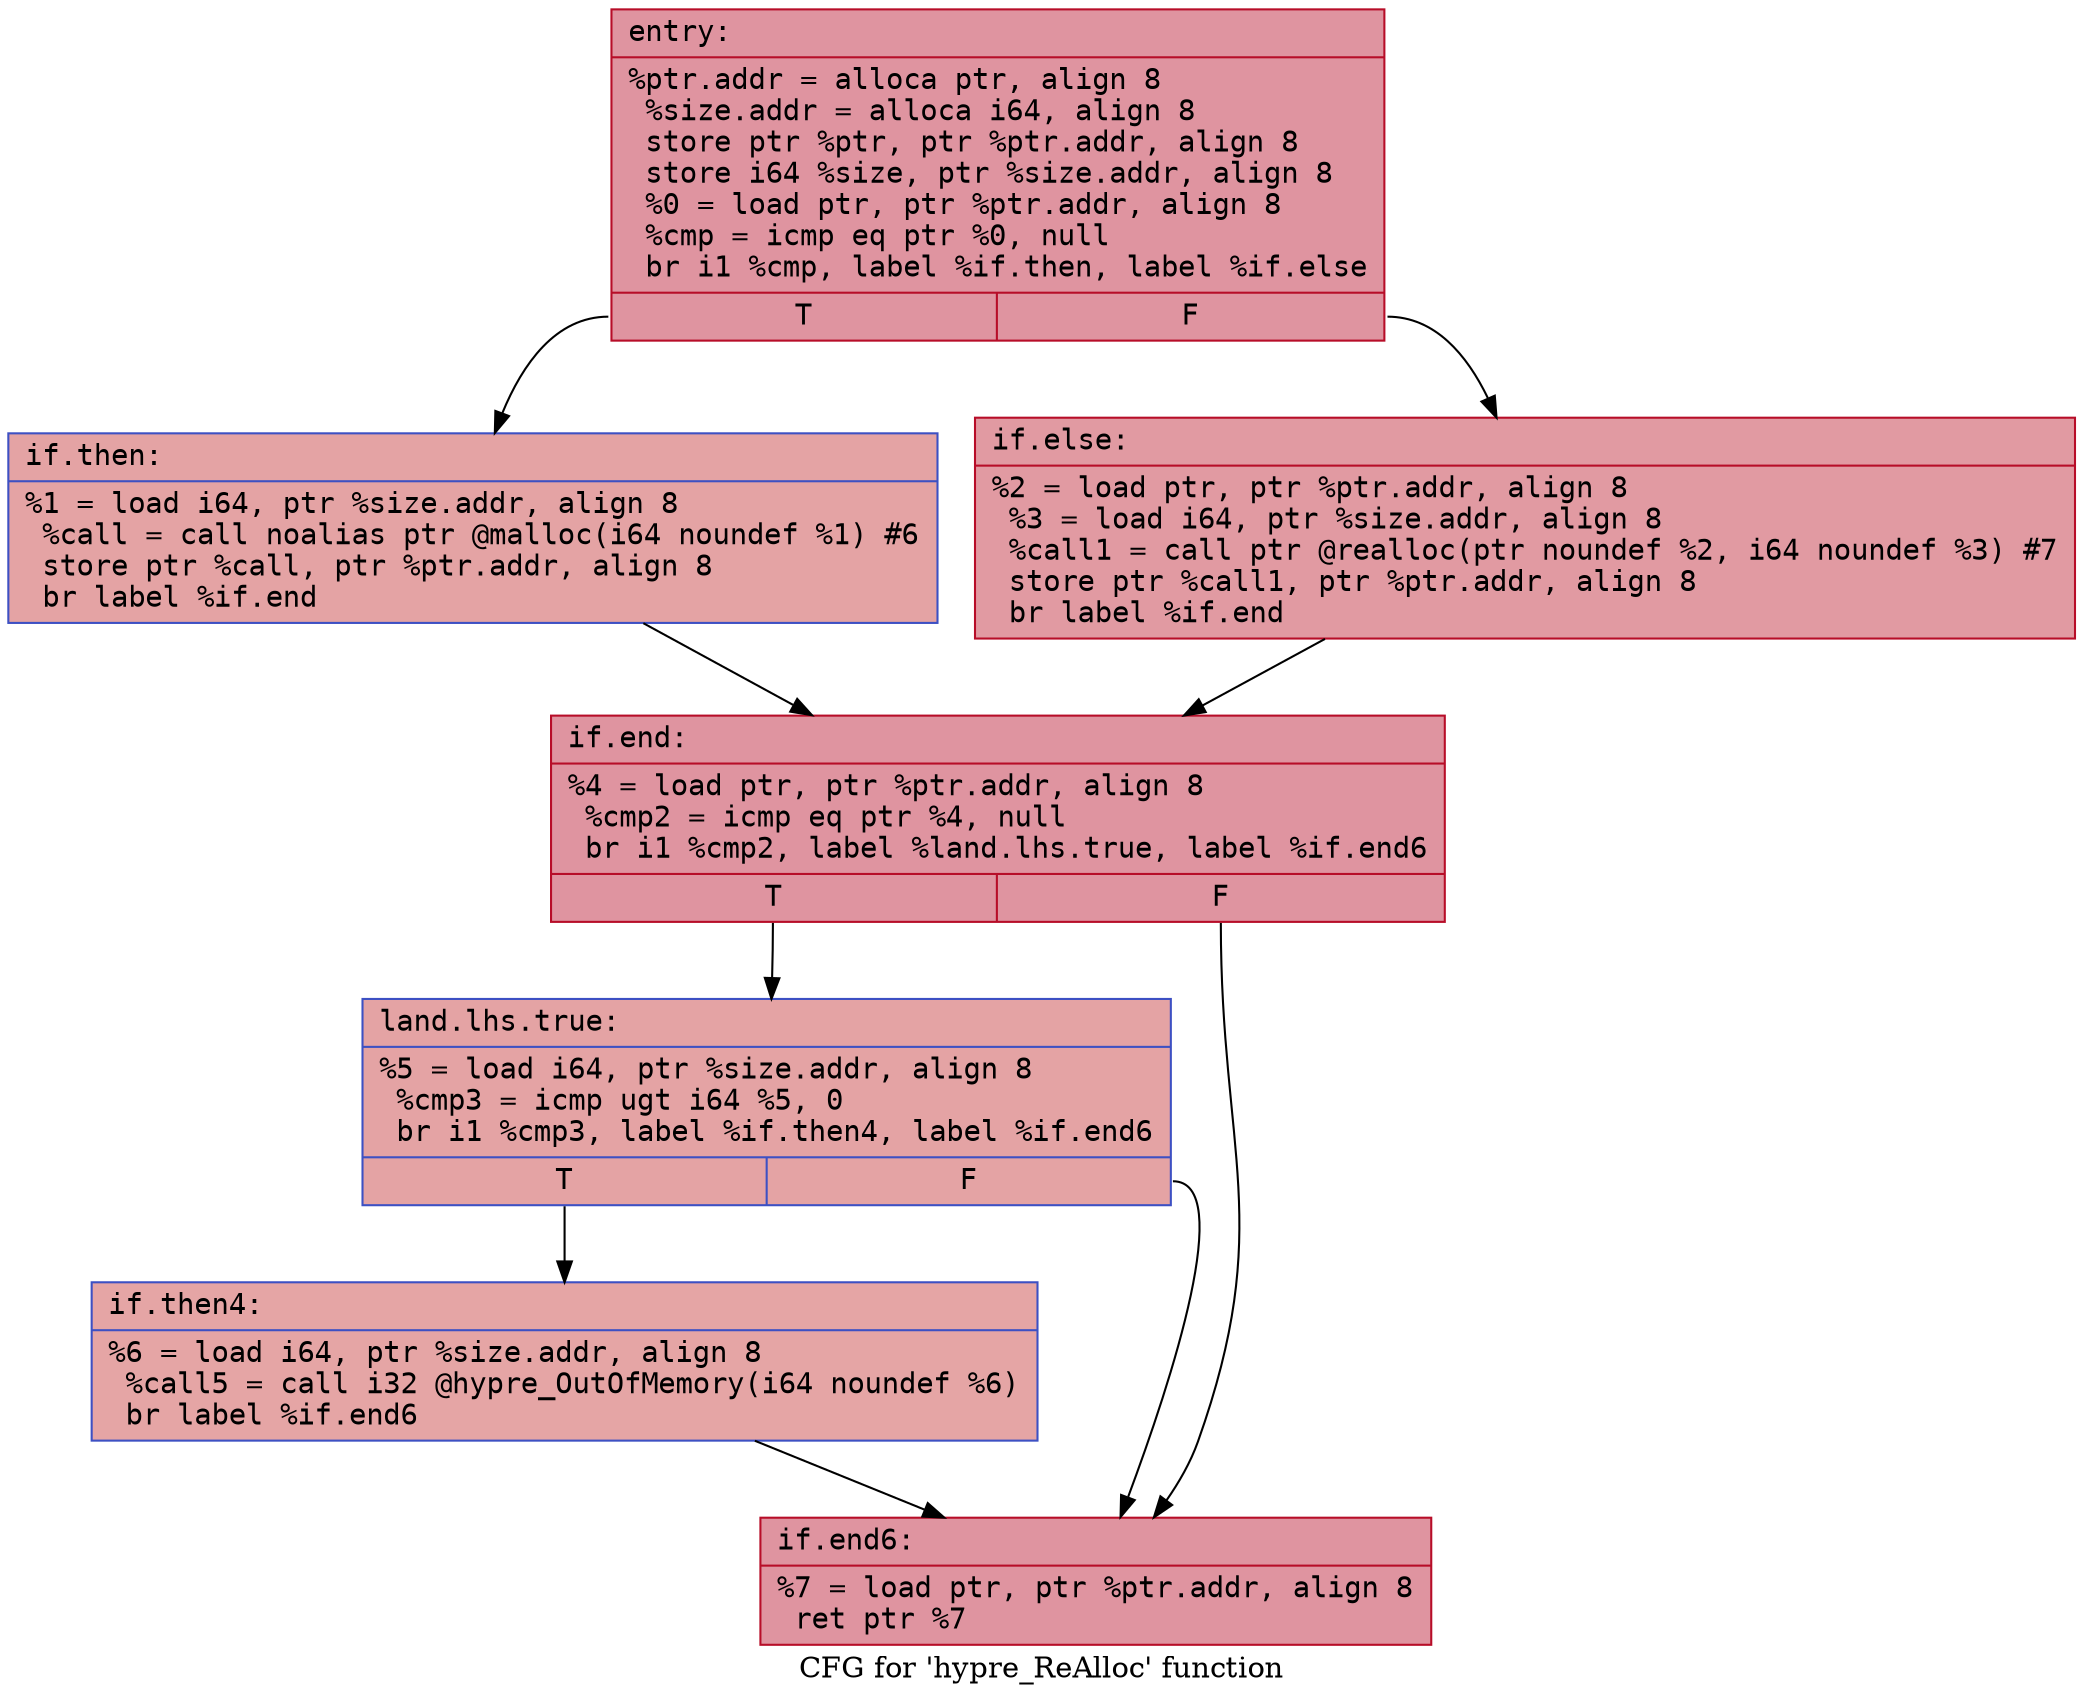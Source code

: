 digraph "CFG for 'hypre_ReAlloc' function" {
	label="CFG for 'hypre_ReAlloc' function";

	Node0x55fce37c3660 [shape=record,color="#b70d28ff", style=filled, fillcolor="#b70d2870" fontname="Courier",label="{entry:\l|  %ptr.addr = alloca ptr, align 8\l  %size.addr = alloca i64, align 8\l  store ptr %ptr, ptr %ptr.addr, align 8\l  store i64 %size, ptr %size.addr, align 8\l  %0 = load ptr, ptr %ptr.addr, align 8\l  %cmp = icmp eq ptr %0, null\l  br i1 %cmp, label %if.then, label %if.else\l|{<s0>T|<s1>F}}"];
	Node0x55fce37c3660:s0 -> Node0x55fce37c39e0[tooltip="entry -> if.then\nProbability 37.50%" ];
	Node0x55fce37c3660:s1 -> Node0x55fce37c3a50[tooltip="entry -> if.else\nProbability 62.50%" ];
	Node0x55fce37c39e0 [shape=record,color="#3d50c3ff", style=filled, fillcolor="#c32e3170" fontname="Courier",label="{if.then:\l|  %1 = load i64, ptr %size.addr, align 8\l  %call = call noalias ptr @malloc(i64 noundef %1) #6\l  store ptr %call, ptr %ptr.addr, align 8\l  br label %if.end\l}"];
	Node0x55fce37c39e0 -> Node0x55fce37c3dc0[tooltip="if.then -> if.end\nProbability 100.00%" ];
	Node0x55fce37c3a50 [shape=record,color="#b70d28ff", style=filled, fillcolor="#bb1b2c70" fontname="Courier",label="{if.else:\l|  %2 = load ptr, ptr %ptr.addr, align 8\l  %3 = load i64, ptr %size.addr, align 8\l  %call1 = call ptr @realloc(ptr noundef %2, i64 noundef %3) #7\l  store ptr %call1, ptr %ptr.addr, align 8\l  br label %if.end\l}"];
	Node0x55fce37c3a50 -> Node0x55fce37c3dc0[tooltip="if.else -> if.end\nProbability 100.00%" ];
	Node0x55fce37c3dc0 [shape=record,color="#b70d28ff", style=filled, fillcolor="#b70d2870" fontname="Courier",label="{if.end:\l|  %4 = load ptr, ptr %ptr.addr, align 8\l  %cmp2 = icmp eq ptr %4, null\l  br i1 %cmp2, label %land.lhs.true, label %if.end6\l|{<s0>T|<s1>F}}"];
	Node0x55fce37c3dc0:s0 -> Node0x55fce37c43b0[tooltip="if.end -> land.lhs.true\nProbability 37.50%" ];
	Node0x55fce37c3dc0:s1 -> Node0x55fce37c45d0[tooltip="if.end -> if.end6\nProbability 62.50%" ];
	Node0x55fce37c43b0 [shape=record,color="#3d50c3ff", style=filled, fillcolor="#c32e3170" fontname="Courier",label="{land.lhs.true:\l|  %5 = load i64, ptr %size.addr, align 8\l  %cmp3 = icmp ugt i64 %5, 0\l  br i1 %cmp3, label %if.then4, label %if.end6\l|{<s0>T|<s1>F}}"];
	Node0x55fce37c43b0:s0 -> Node0x55fce37c4880[tooltip="land.lhs.true -> if.then4\nProbability 50.00%" ];
	Node0x55fce37c43b0:s1 -> Node0x55fce37c45d0[tooltip="land.lhs.true -> if.end6\nProbability 50.00%" ];
	Node0x55fce37c4880 [shape=record,color="#3d50c3ff", style=filled, fillcolor="#c5333470" fontname="Courier",label="{if.then4:\l|  %6 = load i64, ptr %size.addr, align 8\l  %call5 = call i32 @hypre_OutOfMemory(i64 noundef %6)\l  br label %if.end6\l}"];
	Node0x55fce37c4880 -> Node0x55fce37c45d0[tooltip="if.then4 -> if.end6\nProbability 100.00%" ];
	Node0x55fce37c45d0 [shape=record,color="#b70d28ff", style=filled, fillcolor="#b70d2870" fontname="Courier",label="{if.end6:\l|  %7 = load ptr, ptr %ptr.addr, align 8\l  ret ptr %7\l}"];
}
